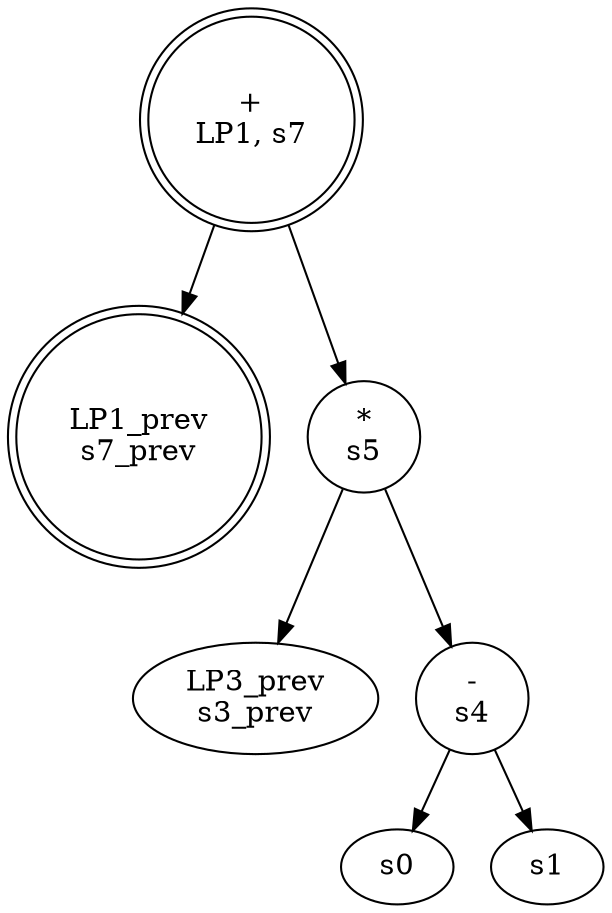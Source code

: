 digraph G {
    s7 [label="+\nLP1, s7", shape=doublecircle];
    s7_prev [label="LP1_prev\ns7_prev", shape=doublecircle];
    s5 [label="*\ns5"];
    s3 [label="LP3_prev\ns3_prev"];
    s4 [label="-\ns4"];
    
    s7 -> s7_prev 
    s7 -> s5
    s5 -> s3
    s5 -> s4
    s4 -> s0
    s4 -> s1
}
